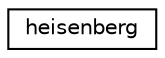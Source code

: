 digraph "Graphical Class Hierarchy"
{
  edge [fontname="Helvetica",fontsize="10",labelfontname="Helvetica",labelfontsize="10"];
  node [fontname="Helvetica",fontsize="10",shape=record];
  rankdir="LR";
  Node0 [label="heisenberg",height=0.2,width=0.4,color="black", fillcolor="white", style="filled",URL="$d0/d1d/classheisenberg.html"];
}
